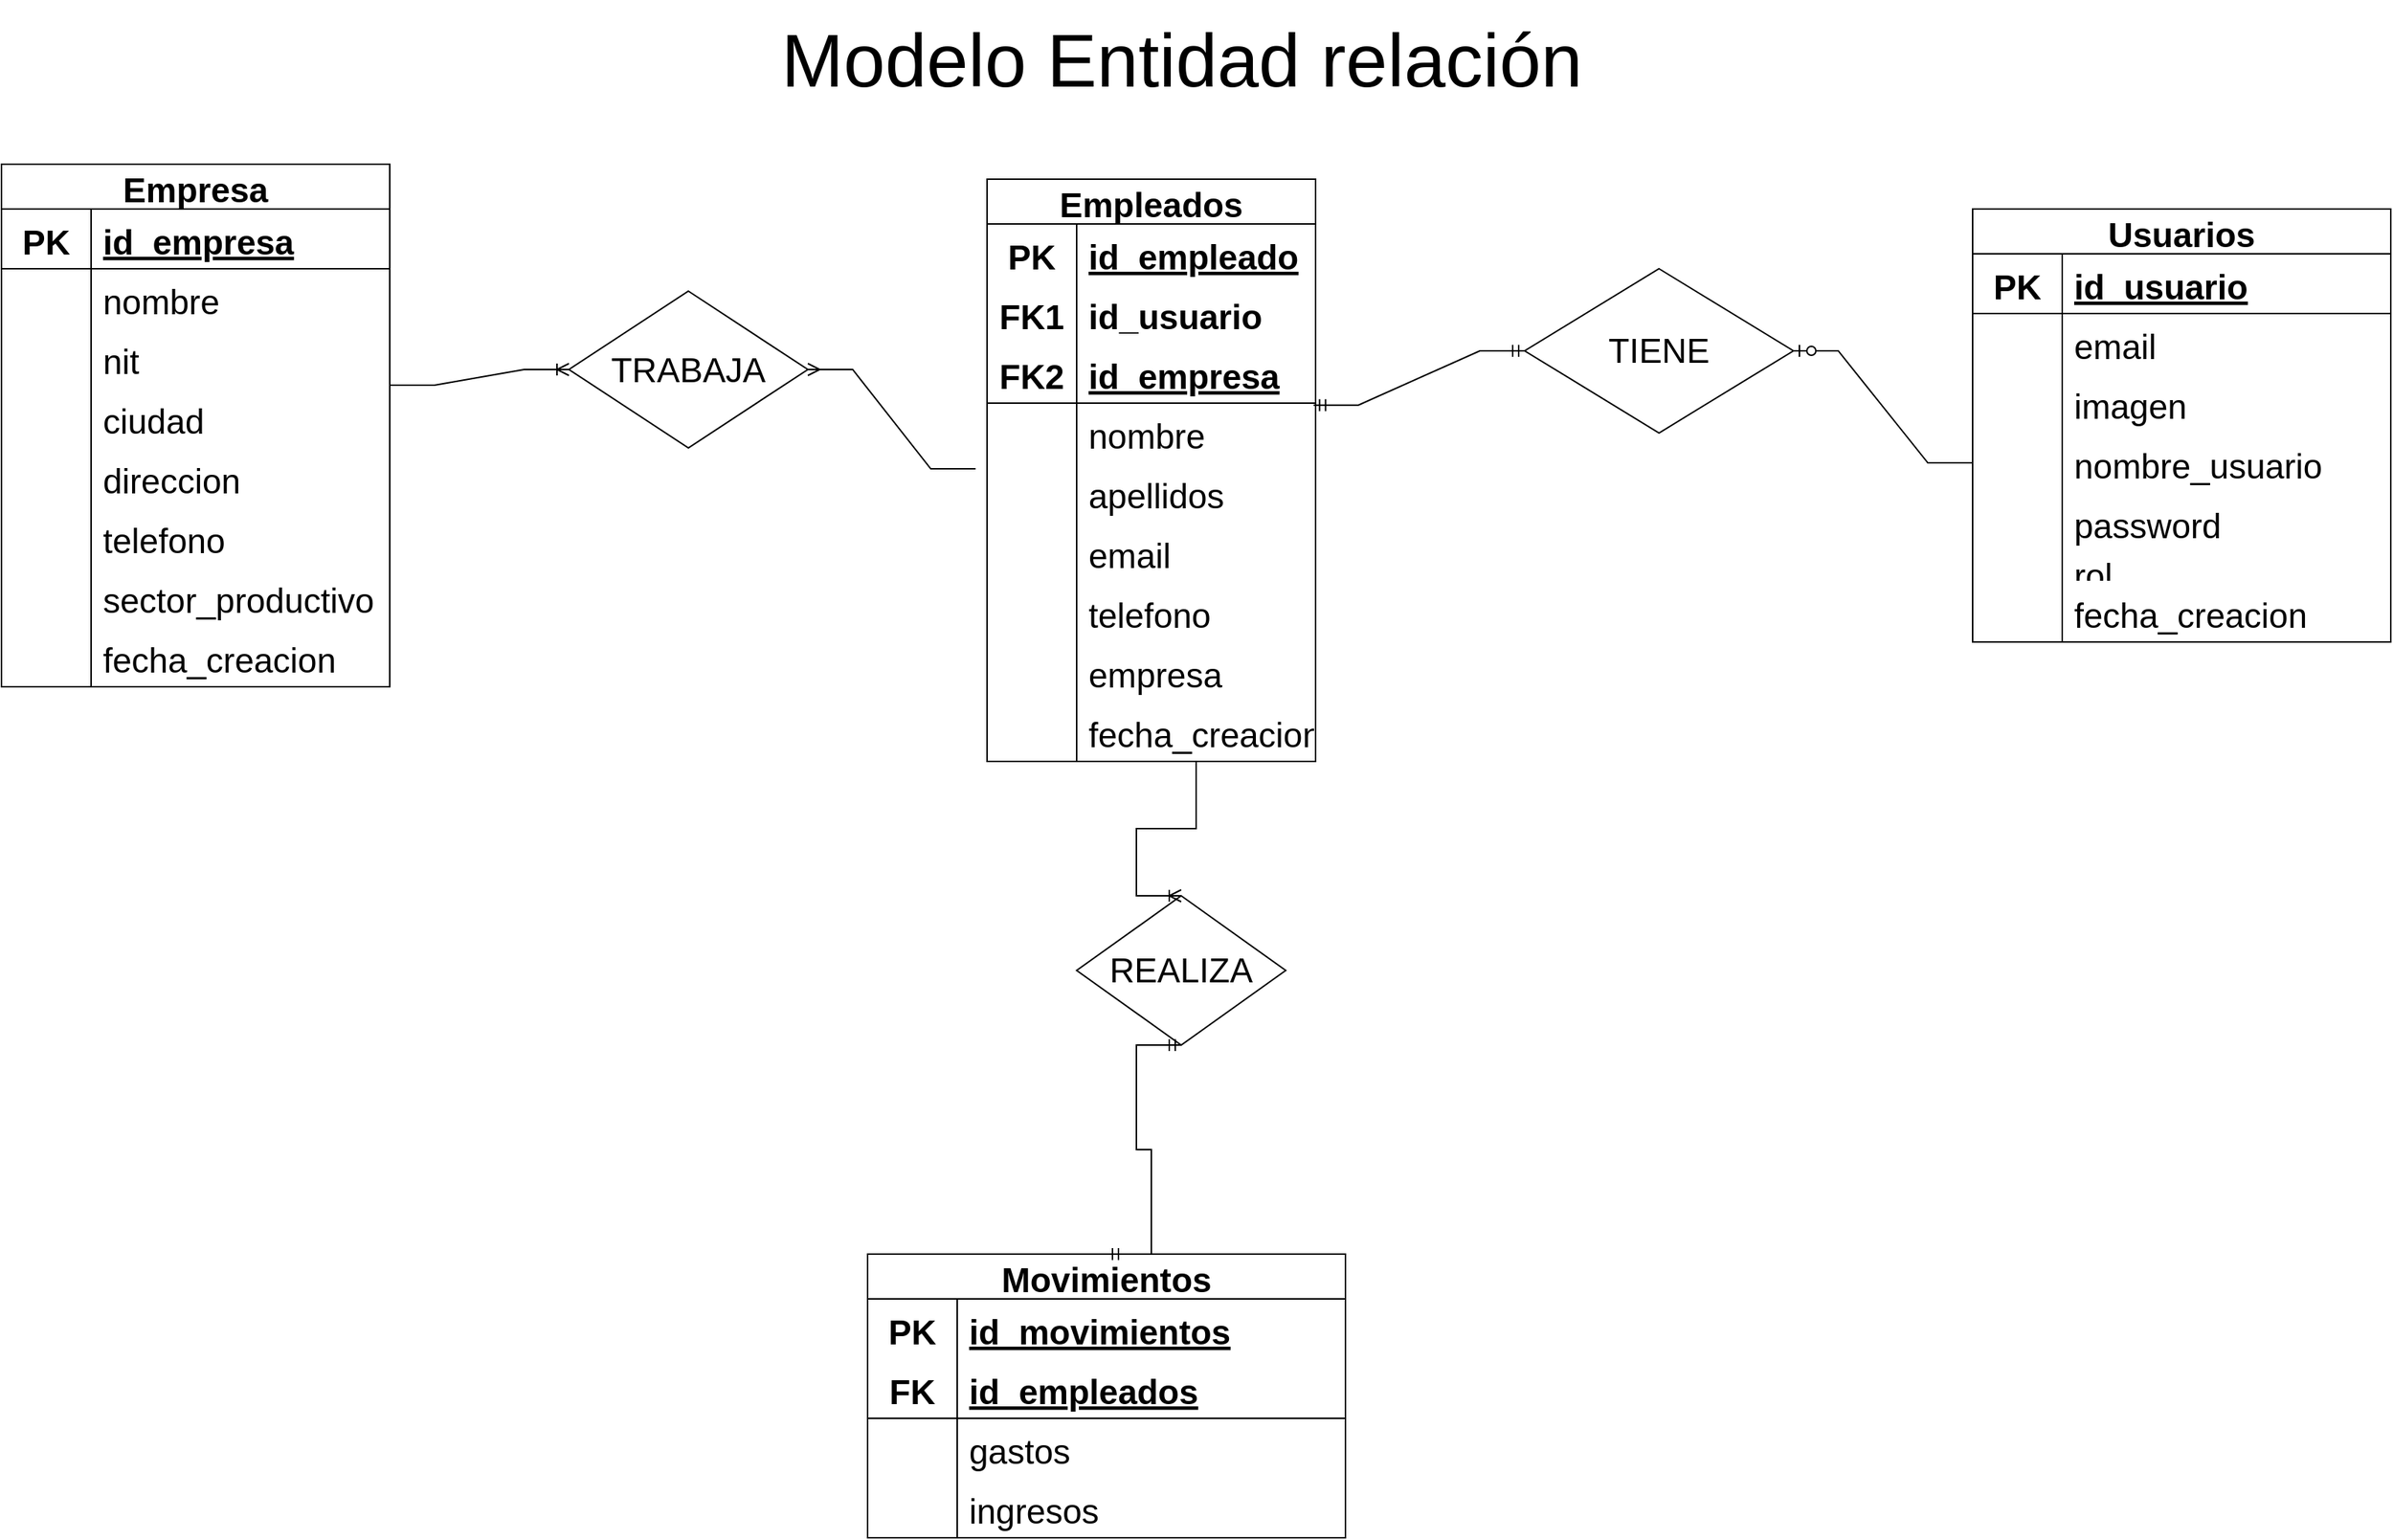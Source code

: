 <mxfile version="20.2.8" type="device"><diagram id="C5RBs43oDa-KdzZeNtuy" name="Page-1"><mxGraphModel dx="1955" dy="2163" grid="1" gridSize="20" guides="1" tooltips="1" connect="1" arrows="1" fold="1" page="1" pageScale="1" pageWidth="850" pageHeight="1100" background="none" math="0" shadow="0"><root><mxCell id="WIyWlLk6GJQsqaUBKTNV-0"/><mxCell id="WIyWlLk6GJQsqaUBKTNV-1" parent="WIyWlLk6GJQsqaUBKTNV-0"/><mxCell id="b3w8tE_dYcoApSm9HIYq-9" value="Empresa" style="shape=table;startSize=30;container=1;collapsible=1;childLayout=tableLayout;fixedRows=1;rowLines=0;fontStyle=1;align=center;resizeLast=1;flipH=1;flipV=1;direction=west;fontSize=23;" parent="WIyWlLk6GJQsqaUBKTNV-1" vertex="1"><mxGeometry x="60" y="110" width="260" height="350" as="geometry"/></mxCell><mxCell id="b3w8tE_dYcoApSm9HIYq-10" value="" style="shape=tableRow;horizontal=0;startSize=0;swimlaneHead=0;swimlaneBody=0;fillColor=none;collapsible=0;dropTarget=0;points=[[0,0.5],[1,0.5]];portConstraint=eastwest;top=0;left=0;right=0;bottom=1;fontSize=23;" parent="b3w8tE_dYcoApSm9HIYq-9" vertex="1"><mxGeometry y="30" width="260" height="40" as="geometry"/></mxCell><mxCell id="b3w8tE_dYcoApSm9HIYq-11" value="PK" style="shape=partialRectangle;connectable=0;fillColor=none;top=0;left=0;bottom=0;right=0;fontStyle=1;overflow=hidden;fontSize=23;" parent="b3w8tE_dYcoApSm9HIYq-10" vertex="1"><mxGeometry width="60" height="40" as="geometry"><mxRectangle width="60" height="40" as="alternateBounds"/></mxGeometry></mxCell><mxCell id="b3w8tE_dYcoApSm9HIYq-12" value="id_empresa" style="shape=partialRectangle;connectable=0;fillColor=none;top=0;left=0;bottom=0;right=0;align=left;spacingLeft=6;fontStyle=5;overflow=hidden;fontSize=23;" parent="b3w8tE_dYcoApSm9HIYq-10" vertex="1"><mxGeometry x="60" width="200" height="40" as="geometry"><mxRectangle width="200" height="40" as="alternateBounds"/></mxGeometry></mxCell><mxCell id="b3w8tE_dYcoApSm9HIYq-13" value="" style="shape=tableRow;horizontal=0;startSize=0;swimlaneHead=0;swimlaneBody=0;fillColor=none;collapsible=0;dropTarget=0;points=[[0,0.5],[1,0.5]];portConstraint=eastwest;top=0;left=0;right=0;bottom=0;fontSize=23;" parent="b3w8tE_dYcoApSm9HIYq-9" vertex="1"><mxGeometry y="70" width="260" height="40" as="geometry"/></mxCell><mxCell id="b3w8tE_dYcoApSm9HIYq-14" value="" style="shape=partialRectangle;connectable=0;fillColor=none;top=0;left=0;bottom=0;right=0;editable=1;overflow=hidden;fontSize=23;" parent="b3w8tE_dYcoApSm9HIYq-13" vertex="1"><mxGeometry width="60" height="40" as="geometry"><mxRectangle width="60" height="40" as="alternateBounds"/></mxGeometry></mxCell><mxCell id="b3w8tE_dYcoApSm9HIYq-15" value="nombre" style="shape=partialRectangle;connectable=0;fillColor=none;top=0;left=0;bottom=0;right=0;align=left;spacingLeft=6;overflow=hidden;fontSize=23;" parent="b3w8tE_dYcoApSm9HIYq-13" vertex="1"><mxGeometry x="60" width="200" height="40" as="geometry"><mxRectangle width="200" height="40" as="alternateBounds"/></mxGeometry></mxCell><mxCell id="b3w8tE_dYcoApSm9HIYq-16" value="" style="shape=tableRow;horizontal=0;startSize=0;swimlaneHead=0;swimlaneBody=0;fillColor=none;collapsible=0;dropTarget=0;points=[[0,0.5],[1,0.5]];portConstraint=eastwest;top=0;left=0;right=0;bottom=0;fontSize=23;" parent="b3w8tE_dYcoApSm9HIYq-9" vertex="1"><mxGeometry y="110" width="260" height="40" as="geometry"/></mxCell><mxCell id="b3w8tE_dYcoApSm9HIYq-17" value="" style="shape=partialRectangle;connectable=0;fillColor=none;top=0;left=0;bottom=0;right=0;editable=1;overflow=hidden;fontSize=23;" parent="b3w8tE_dYcoApSm9HIYq-16" vertex="1"><mxGeometry width="60" height="40" as="geometry"><mxRectangle width="60" height="40" as="alternateBounds"/></mxGeometry></mxCell><mxCell id="b3w8tE_dYcoApSm9HIYq-18" value="nit" style="shape=partialRectangle;connectable=0;fillColor=none;top=0;left=0;bottom=0;right=0;align=left;spacingLeft=6;overflow=hidden;fontSize=23;" parent="b3w8tE_dYcoApSm9HIYq-16" vertex="1"><mxGeometry x="60" width="200" height="40" as="geometry"><mxRectangle width="200" height="40" as="alternateBounds"/></mxGeometry></mxCell><mxCell id="b3w8tE_dYcoApSm9HIYq-19" value="" style="shape=tableRow;horizontal=0;startSize=0;swimlaneHead=0;swimlaneBody=0;fillColor=none;collapsible=0;dropTarget=0;points=[[0,0.5],[1,0.5]];portConstraint=eastwest;top=0;left=0;right=0;bottom=0;fontSize=23;" parent="b3w8tE_dYcoApSm9HIYq-9" vertex="1"><mxGeometry y="150" width="260" height="40" as="geometry"/></mxCell><mxCell id="b3w8tE_dYcoApSm9HIYq-20" value="" style="shape=partialRectangle;connectable=0;fillColor=none;top=0;left=0;bottom=0;right=0;editable=1;overflow=hidden;fontSize=23;" parent="b3w8tE_dYcoApSm9HIYq-19" vertex="1"><mxGeometry width="60" height="40" as="geometry"><mxRectangle width="60" height="40" as="alternateBounds"/></mxGeometry></mxCell><mxCell id="b3w8tE_dYcoApSm9HIYq-21" value="ciudad" style="shape=partialRectangle;connectable=0;fillColor=none;top=0;left=0;bottom=0;right=0;align=left;spacingLeft=6;overflow=hidden;fontSize=23;" parent="b3w8tE_dYcoApSm9HIYq-19" vertex="1"><mxGeometry x="60" width="200" height="40" as="geometry"><mxRectangle width="200" height="40" as="alternateBounds"/></mxGeometry></mxCell><mxCell id="b3w8tE_dYcoApSm9HIYq-28" value="" style="shape=tableRow;horizontal=0;startSize=0;swimlaneHead=0;swimlaneBody=0;fillColor=none;collapsible=0;dropTarget=0;points=[[0,0.5],[1,0.5]];portConstraint=eastwest;top=0;left=0;right=0;bottom=0;fontSize=23;" parent="b3w8tE_dYcoApSm9HIYq-9" vertex="1"><mxGeometry y="190" width="260" height="40" as="geometry"/></mxCell><mxCell id="b3w8tE_dYcoApSm9HIYq-29" value="" style="shape=partialRectangle;connectable=0;fillColor=none;top=0;left=0;bottom=0;right=0;editable=1;overflow=hidden;fontSize=23;" parent="b3w8tE_dYcoApSm9HIYq-28" vertex="1"><mxGeometry width="60" height="40" as="geometry"><mxRectangle width="60" height="40" as="alternateBounds"/></mxGeometry></mxCell><mxCell id="b3w8tE_dYcoApSm9HIYq-30" value="direccion" style="shape=partialRectangle;connectable=0;fillColor=none;top=0;left=0;bottom=0;right=0;align=left;spacingLeft=6;overflow=hidden;fontSize=23;" parent="b3w8tE_dYcoApSm9HIYq-28" vertex="1"><mxGeometry x="60" width="200" height="40" as="geometry"><mxRectangle width="200" height="40" as="alternateBounds"/></mxGeometry></mxCell><mxCell id="b3w8tE_dYcoApSm9HIYq-44" value="" style="shape=tableRow;horizontal=0;startSize=0;swimlaneHead=0;swimlaneBody=0;fillColor=none;collapsible=0;dropTarget=0;points=[[0,0.5],[1,0.5]];portConstraint=eastwest;top=0;left=0;right=0;bottom=0;fontSize=23;" parent="b3w8tE_dYcoApSm9HIYq-9" vertex="1"><mxGeometry y="230" width="260" height="40" as="geometry"/></mxCell><mxCell id="b3w8tE_dYcoApSm9HIYq-45" value="" style="shape=partialRectangle;connectable=0;fillColor=none;top=0;left=0;bottom=0;right=0;editable=1;overflow=hidden;fontSize=23;" parent="b3w8tE_dYcoApSm9HIYq-44" vertex="1"><mxGeometry width="60" height="40" as="geometry"><mxRectangle width="60" height="40" as="alternateBounds"/></mxGeometry></mxCell><mxCell id="b3w8tE_dYcoApSm9HIYq-46" value="telefono" style="shape=partialRectangle;connectable=0;fillColor=none;top=0;left=0;bottom=0;right=0;align=left;spacingLeft=6;overflow=hidden;fontSize=23;" parent="b3w8tE_dYcoApSm9HIYq-44" vertex="1"><mxGeometry x="60" width="200" height="40" as="geometry"><mxRectangle width="200" height="40" as="alternateBounds"/></mxGeometry></mxCell><mxCell id="b3w8tE_dYcoApSm9HIYq-36" value="" style="shape=tableRow;horizontal=0;startSize=0;swimlaneHead=0;swimlaneBody=0;fillColor=none;collapsible=0;dropTarget=0;points=[[0,0.5],[1,0.5]];portConstraint=eastwest;top=0;left=0;right=0;bottom=0;fontSize=23;" parent="b3w8tE_dYcoApSm9HIYq-9" vertex="1"><mxGeometry y="270" width="260" height="40" as="geometry"/></mxCell><mxCell id="b3w8tE_dYcoApSm9HIYq-37" value="" style="shape=partialRectangle;connectable=0;fillColor=none;top=0;left=0;bottom=0;right=0;editable=1;overflow=hidden;fontSize=23;" parent="b3w8tE_dYcoApSm9HIYq-36" vertex="1"><mxGeometry width="60" height="40" as="geometry"><mxRectangle width="60" height="40" as="alternateBounds"/></mxGeometry></mxCell><mxCell id="b3w8tE_dYcoApSm9HIYq-38" value="sector_productivo" style="shape=partialRectangle;connectable=0;fillColor=none;top=0;left=0;bottom=0;right=0;align=left;spacingLeft=6;overflow=hidden;fontSize=23;" parent="b3w8tE_dYcoApSm9HIYq-36" vertex="1"><mxGeometry x="60" width="200" height="40" as="geometry"><mxRectangle width="200" height="40" as="alternateBounds"/></mxGeometry></mxCell><mxCell id="b3w8tE_dYcoApSm9HIYq-40" value="" style="shape=tableRow;horizontal=0;startSize=0;swimlaneHead=0;swimlaneBody=0;fillColor=none;collapsible=0;dropTarget=0;points=[[0,0.5],[1,0.5]];portConstraint=eastwest;top=0;left=0;right=0;bottom=0;fontSize=23;" parent="b3w8tE_dYcoApSm9HIYq-9" vertex="1"><mxGeometry y="310" width="260" height="40" as="geometry"/></mxCell><mxCell id="b3w8tE_dYcoApSm9HIYq-41" value="" style="shape=partialRectangle;connectable=0;fillColor=none;top=0;left=0;bottom=0;right=0;editable=1;overflow=hidden;fontSize=23;" parent="b3w8tE_dYcoApSm9HIYq-40" vertex="1"><mxGeometry width="60" height="40" as="geometry"><mxRectangle width="60" height="40" as="alternateBounds"/></mxGeometry></mxCell><mxCell id="b3w8tE_dYcoApSm9HIYq-42" value="fecha_creacion" style="shape=partialRectangle;connectable=0;fillColor=none;top=0;left=0;bottom=0;right=0;align=left;spacingLeft=6;overflow=hidden;fontSize=23;" parent="b3w8tE_dYcoApSm9HIYq-40" vertex="1"><mxGeometry x="60" width="200" height="40" as="geometry"><mxRectangle width="200" height="40" as="alternateBounds"/></mxGeometry></mxCell><mxCell id="b3w8tE_dYcoApSm9HIYq-47" value="Empleados" style="shape=table;startSize=30;container=1;collapsible=1;childLayout=tableLayout;fixedRows=1;rowLines=0;fontStyle=1;align=center;resizeLast=1;flipH=1;flipV=1;direction=west;fontSize=23;" parent="WIyWlLk6GJQsqaUBKTNV-1" vertex="1"><mxGeometry x="720" y="120" width="220" height="390" as="geometry"/></mxCell><mxCell id="b3w8tE_dYcoApSm9HIYq-48" value="" style="shape=tableRow;horizontal=0;startSize=0;swimlaneHead=0;swimlaneBody=0;fillColor=none;collapsible=0;dropTarget=0;points=[[0,0.5],[1,0.5]];portConstraint=eastwest;top=0;left=0;right=0;bottom=0;fontSize=23;" parent="b3w8tE_dYcoApSm9HIYq-47" vertex="1"><mxGeometry y="30" width="220" height="40" as="geometry"/></mxCell><mxCell id="b3w8tE_dYcoApSm9HIYq-49" value="PK" style="shape=partialRectangle;connectable=0;fillColor=none;top=0;left=0;bottom=0;right=0;fontStyle=1;overflow=hidden;fontSize=23;" parent="b3w8tE_dYcoApSm9HIYq-48" vertex="1"><mxGeometry width="60" height="40" as="geometry"><mxRectangle width="60" height="40" as="alternateBounds"/></mxGeometry></mxCell><mxCell id="b3w8tE_dYcoApSm9HIYq-50" value="id_empleado" style="shape=partialRectangle;connectable=0;fillColor=none;top=0;left=0;bottom=0;right=0;align=left;spacingLeft=6;fontStyle=5;overflow=hidden;fontSize=23;" parent="b3w8tE_dYcoApSm9HIYq-48" vertex="1"><mxGeometry x="60" width="160" height="40" as="geometry"><mxRectangle width="160" height="40" as="alternateBounds"/></mxGeometry></mxCell><mxCell id="b3w8tE_dYcoApSm9HIYq-61" value="" style="shape=tableRow;horizontal=0;startSize=0;swimlaneHead=0;swimlaneBody=0;fillColor=none;collapsible=0;dropTarget=0;points=[[0,0.5],[1,0.5]];portConstraint=eastwest;top=0;left=0;right=0;bottom=0;fontSize=23;" parent="b3w8tE_dYcoApSm9HIYq-47" vertex="1"><mxGeometry y="70" width="220" height="40" as="geometry"/></mxCell><mxCell id="b3w8tE_dYcoApSm9HIYq-62" value="FK1" style="shape=partialRectangle;connectable=0;fillColor=none;top=0;left=0;bottom=0;right=0;fontStyle=1;overflow=hidden;fontSize=23;" parent="b3w8tE_dYcoApSm9HIYq-61" vertex="1"><mxGeometry width="60" height="40" as="geometry"><mxRectangle width="60" height="40" as="alternateBounds"/></mxGeometry></mxCell><mxCell id="b3w8tE_dYcoApSm9HIYq-63" value="id_usuario" style="shape=partialRectangle;connectable=0;fillColor=none;top=0;left=0;bottom=0;right=0;align=left;spacingLeft=6;fontStyle=1;overflow=hidden;fontSize=23;" parent="b3w8tE_dYcoApSm9HIYq-61" vertex="1"><mxGeometry x="60" width="160" height="40" as="geometry"><mxRectangle width="160" height="40" as="alternateBounds"/></mxGeometry></mxCell><mxCell id="b3w8tE_dYcoApSm9HIYq-51" value="" style="shape=tableRow;horizontal=0;startSize=0;swimlaneHead=0;swimlaneBody=0;fillColor=none;collapsible=0;dropTarget=0;points=[[0,0.5],[1,0.5]];portConstraint=eastwest;top=0;left=0;right=0;bottom=1;fontSize=23;" parent="b3w8tE_dYcoApSm9HIYq-47" vertex="1"><mxGeometry y="110" width="220" height="40" as="geometry"/></mxCell><mxCell id="b3w8tE_dYcoApSm9HIYq-52" value="FK2" style="shape=partialRectangle;connectable=0;fillColor=none;top=0;left=0;bottom=0;right=0;fontStyle=1;overflow=hidden;fontSize=23;" parent="b3w8tE_dYcoApSm9HIYq-51" vertex="1"><mxGeometry width="60" height="40" as="geometry"><mxRectangle width="60" height="40" as="alternateBounds"/></mxGeometry></mxCell><mxCell id="b3w8tE_dYcoApSm9HIYq-53" value="id_empresa" style="shape=partialRectangle;connectable=0;fillColor=none;top=0;left=0;bottom=0;right=0;align=left;spacingLeft=6;fontStyle=5;overflow=hidden;fontSize=23;" parent="b3w8tE_dYcoApSm9HIYq-51" vertex="1"><mxGeometry x="60" width="160" height="40" as="geometry"><mxRectangle width="160" height="40" as="alternateBounds"/></mxGeometry></mxCell><mxCell id="b3w8tE_dYcoApSm9HIYq-54" value="" style="shape=tableRow;horizontal=0;startSize=0;swimlaneHead=0;swimlaneBody=0;fillColor=none;collapsible=0;dropTarget=0;points=[[0,0.5],[1,0.5]];portConstraint=eastwest;top=0;left=0;right=0;bottom=0;fontSize=23;" parent="b3w8tE_dYcoApSm9HIYq-47" vertex="1"><mxGeometry y="150" width="220" height="40" as="geometry"/></mxCell><mxCell id="b3w8tE_dYcoApSm9HIYq-55" value="" style="shape=partialRectangle;connectable=0;fillColor=none;top=0;left=0;bottom=0;right=0;editable=1;overflow=hidden;fontSize=23;" parent="b3w8tE_dYcoApSm9HIYq-54" vertex="1"><mxGeometry width="60" height="40" as="geometry"><mxRectangle width="60" height="40" as="alternateBounds"/></mxGeometry></mxCell><mxCell id="b3w8tE_dYcoApSm9HIYq-56" value="nombre" style="shape=partialRectangle;connectable=0;fillColor=none;top=0;left=0;bottom=0;right=0;align=left;spacingLeft=6;overflow=hidden;fontSize=23;" parent="b3w8tE_dYcoApSm9HIYq-54" vertex="1"><mxGeometry x="60" width="160" height="40" as="geometry"><mxRectangle width="160" height="40" as="alternateBounds"/></mxGeometry></mxCell><mxCell id="b3w8tE_dYcoApSm9HIYq-57" value="" style="shape=tableRow;horizontal=0;startSize=0;swimlaneHead=0;swimlaneBody=0;fillColor=none;collapsible=0;dropTarget=0;points=[[0,0.5],[1,0.5]];portConstraint=eastwest;top=0;left=0;right=0;bottom=0;fontSize=23;" parent="b3w8tE_dYcoApSm9HIYq-47" vertex="1"><mxGeometry y="190" width="220" height="40" as="geometry"/></mxCell><mxCell id="b3w8tE_dYcoApSm9HIYq-58" value="" style="shape=partialRectangle;connectable=0;fillColor=none;top=0;left=0;bottom=0;right=0;editable=1;overflow=hidden;fontSize=23;" parent="b3w8tE_dYcoApSm9HIYq-57" vertex="1"><mxGeometry width="60" height="40" as="geometry"><mxRectangle width="60" height="40" as="alternateBounds"/></mxGeometry></mxCell><mxCell id="b3w8tE_dYcoApSm9HIYq-59" value="apellidos" style="shape=partialRectangle;connectable=0;fillColor=none;top=0;left=0;bottom=0;right=0;align=left;spacingLeft=6;overflow=hidden;fontSize=23;" parent="b3w8tE_dYcoApSm9HIYq-57" vertex="1"><mxGeometry x="60" width="160" height="40" as="geometry"><mxRectangle width="160" height="40" as="alternateBounds"/></mxGeometry></mxCell><mxCell id="b3w8tE_dYcoApSm9HIYq-65" value="" style="shape=tableRow;horizontal=0;startSize=0;swimlaneHead=0;swimlaneBody=0;fillColor=none;collapsible=0;dropTarget=0;points=[[0,0.5],[1,0.5]];portConstraint=eastwest;top=0;left=0;right=0;bottom=0;fontSize=23;" parent="b3w8tE_dYcoApSm9HIYq-47" vertex="1"><mxGeometry y="230" width="220" height="40" as="geometry"/></mxCell><mxCell id="b3w8tE_dYcoApSm9HIYq-66" value="" style="shape=partialRectangle;connectable=0;fillColor=none;top=0;left=0;bottom=0;right=0;editable=1;overflow=hidden;fontSize=23;" parent="b3w8tE_dYcoApSm9HIYq-65" vertex="1"><mxGeometry width="60" height="40" as="geometry"><mxRectangle width="60" height="40" as="alternateBounds"/></mxGeometry></mxCell><mxCell id="b3w8tE_dYcoApSm9HIYq-67" value="email" style="shape=partialRectangle;connectable=0;fillColor=none;top=0;left=0;bottom=0;right=0;align=left;spacingLeft=6;overflow=hidden;fontSize=23;" parent="b3w8tE_dYcoApSm9HIYq-65" vertex="1"><mxGeometry x="60" width="160" height="40" as="geometry"><mxRectangle width="160" height="40" as="alternateBounds"/></mxGeometry></mxCell><mxCell id="b3w8tE_dYcoApSm9HIYq-69" value="" style="shape=tableRow;horizontal=0;startSize=0;swimlaneHead=0;swimlaneBody=0;fillColor=none;collapsible=0;dropTarget=0;points=[[0,0.5],[1,0.5]];portConstraint=eastwest;top=0;left=0;right=0;bottom=0;fontSize=23;" parent="b3w8tE_dYcoApSm9HIYq-47" vertex="1"><mxGeometry y="270" width="220" height="40" as="geometry"/></mxCell><mxCell id="b3w8tE_dYcoApSm9HIYq-70" value="" style="shape=partialRectangle;connectable=0;fillColor=none;top=0;left=0;bottom=0;right=0;editable=1;overflow=hidden;fontSize=23;" parent="b3w8tE_dYcoApSm9HIYq-69" vertex="1"><mxGeometry width="60" height="40" as="geometry"><mxRectangle width="60" height="40" as="alternateBounds"/></mxGeometry></mxCell><mxCell id="b3w8tE_dYcoApSm9HIYq-71" value="telefono" style="shape=partialRectangle;connectable=0;fillColor=none;top=0;left=0;bottom=0;right=0;align=left;spacingLeft=6;overflow=hidden;fontSize=23;" parent="b3w8tE_dYcoApSm9HIYq-69" vertex="1"><mxGeometry x="60" width="160" height="40" as="geometry"><mxRectangle width="160" height="40" as="alternateBounds"/></mxGeometry></mxCell><mxCell id="b3w8tE_dYcoApSm9HIYq-73" value="" style="shape=tableRow;horizontal=0;startSize=0;swimlaneHead=0;swimlaneBody=0;fillColor=none;collapsible=0;dropTarget=0;points=[[0,0.5],[1,0.5]];portConstraint=eastwest;top=0;left=0;right=0;bottom=0;fontSize=23;" parent="b3w8tE_dYcoApSm9HIYq-47" vertex="1"><mxGeometry y="310" width="220" height="40" as="geometry"/></mxCell><mxCell id="b3w8tE_dYcoApSm9HIYq-74" value="" style="shape=partialRectangle;connectable=0;fillColor=none;top=0;left=0;bottom=0;right=0;editable=1;overflow=hidden;fontSize=23;" parent="b3w8tE_dYcoApSm9HIYq-73" vertex="1"><mxGeometry width="60" height="40" as="geometry"><mxRectangle width="60" height="40" as="alternateBounds"/></mxGeometry></mxCell><mxCell id="b3w8tE_dYcoApSm9HIYq-75" value="empresa" style="shape=partialRectangle;connectable=0;fillColor=none;top=0;left=0;bottom=0;right=0;align=left;spacingLeft=6;overflow=hidden;fontSize=23;" parent="b3w8tE_dYcoApSm9HIYq-73" vertex="1"><mxGeometry x="60" width="160" height="40" as="geometry"><mxRectangle width="160" height="40" as="alternateBounds"/></mxGeometry></mxCell><mxCell id="b3w8tE_dYcoApSm9HIYq-77" value="" style="shape=tableRow;horizontal=0;startSize=0;swimlaneHead=0;swimlaneBody=0;fillColor=none;collapsible=0;dropTarget=0;points=[[0,0.5],[1,0.5]];portConstraint=eastwest;top=0;left=0;right=0;bottom=0;fontSize=23;" parent="b3w8tE_dYcoApSm9HIYq-47" vertex="1"><mxGeometry y="350" width="220" height="40" as="geometry"/></mxCell><mxCell id="b3w8tE_dYcoApSm9HIYq-78" value="" style="shape=partialRectangle;connectable=0;fillColor=none;top=0;left=0;bottom=0;right=0;editable=1;overflow=hidden;fontSize=23;" parent="b3w8tE_dYcoApSm9HIYq-77" vertex="1"><mxGeometry width="60" height="40" as="geometry"><mxRectangle width="60" height="40" as="alternateBounds"/></mxGeometry></mxCell><mxCell id="b3w8tE_dYcoApSm9HIYq-79" value="fecha_creacion" style="shape=partialRectangle;connectable=0;fillColor=none;top=0;left=0;bottom=0;right=0;align=left;spacingLeft=6;overflow=hidden;fontSize=23;" parent="b3w8tE_dYcoApSm9HIYq-77" vertex="1"><mxGeometry x="60" width="160" height="40" as="geometry"><mxRectangle width="160" height="40" as="alternateBounds"/></mxGeometry></mxCell><mxCell id="b3w8tE_dYcoApSm9HIYq-93" value="Usuarios" style="shape=table;startSize=30;container=1;collapsible=1;childLayout=tableLayout;fixedRows=1;rowLines=0;fontStyle=1;align=center;resizeLast=1;flipH=1;flipV=1;direction=west;fontSize=23;" parent="WIyWlLk6GJQsqaUBKTNV-1" vertex="1"><mxGeometry x="1380" y="140" width="280" height="290" as="geometry"/></mxCell><mxCell id="b3w8tE_dYcoApSm9HIYq-94" value="" style="shape=tableRow;horizontal=0;startSize=0;swimlaneHead=0;swimlaneBody=0;fillColor=none;collapsible=0;dropTarget=0;points=[[0,0.5],[1,0.5]];portConstraint=eastwest;top=0;left=0;right=0;bottom=1;fontSize=23;" parent="b3w8tE_dYcoApSm9HIYq-93" vertex="1"><mxGeometry y="30" width="280" height="40" as="geometry"/></mxCell><mxCell id="b3w8tE_dYcoApSm9HIYq-95" value="PK" style="shape=partialRectangle;connectable=0;fillColor=none;top=0;left=0;bottom=0;right=0;fontStyle=1;overflow=hidden;fontSize=23;" parent="b3w8tE_dYcoApSm9HIYq-94" vertex="1"><mxGeometry width="60" height="40" as="geometry"><mxRectangle width="60" height="40" as="alternateBounds"/></mxGeometry></mxCell><mxCell id="b3w8tE_dYcoApSm9HIYq-96" value="id_usuario" style="shape=partialRectangle;connectable=0;fillColor=none;top=0;left=0;bottom=0;right=0;align=left;spacingLeft=6;fontStyle=5;overflow=hidden;fontSize=23;" parent="b3w8tE_dYcoApSm9HIYq-94" vertex="1"><mxGeometry x="60" width="220" height="40" as="geometry"><mxRectangle width="220" height="40" as="alternateBounds"/></mxGeometry></mxCell><mxCell id="b3w8tE_dYcoApSm9HIYq-97" value="" style="shape=tableRow;horizontal=0;startSize=0;swimlaneHead=0;swimlaneBody=0;fillColor=none;collapsible=0;dropTarget=0;points=[[0,0.5],[1,0.5]];portConstraint=eastwest;top=0;left=0;right=0;bottom=0;fontSize=23;" parent="b3w8tE_dYcoApSm9HIYq-93" vertex="1"><mxGeometry y="70" width="280" height="40" as="geometry"/></mxCell><mxCell id="b3w8tE_dYcoApSm9HIYq-98" value="" style="shape=partialRectangle;connectable=0;fillColor=none;top=0;left=0;bottom=0;right=0;editable=1;overflow=hidden;fontSize=23;" parent="b3w8tE_dYcoApSm9HIYq-97" vertex="1"><mxGeometry width="60" height="40" as="geometry"><mxRectangle width="60" height="40" as="alternateBounds"/></mxGeometry></mxCell><mxCell id="b3w8tE_dYcoApSm9HIYq-99" value="email" style="shape=partialRectangle;connectable=0;fillColor=none;top=0;left=0;bottom=0;right=0;align=left;spacingLeft=6;overflow=hidden;fontSize=23;" parent="b3w8tE_dYcoApSm9HIYq-97" vertex="1"><mxGeometry x="60" width="220" height="40" as="geometry"><mxRectangle width="220" height="40" as="alternateBounds"/></mxGeometry></mxCell><mxCell id="b3w8tE_dYcoApSm9HIYq-100" value="" style="shape=tableRow;horizontal=0;startSize=0;swimlaneHead=0;swimlaneBody=0;fillColor=none;collapsible=0;dropTarget=0;points=[[0,0.5],[1,0.5]];portConstraint=eastwest;top=0;left=0;right=0;bottom=0;fontSize=23;" parent="b3w8tE_dYcoApSm9HIYq-93" vertex="1"><mxGeometry y="110" width="280" height="40" as="geometry"/></mxCell><mxCell id="b3w8tE_dYcoApSm9HIYq-101" value="" style="shape=partialRectangle;connectable=0;fillColor=none;top=0;left=0;bottom=0;right=0;editable=1;overflow=hidden;fontSize=23;" parent="b3w8tE_dYcoApSm9HIYq-100" vertex="1"><mxGeometry width="60" height="40" as="geometry"><mxRectangle width="60" height="40" as="alternateBounds"/></mxGeometry></mxCell><mxCell id="b3w8tE_dYcoApSm9HIYq-102" value="imagen" style="shape=partialRectangle;connectable=0;fillColor=none;top=0;left=0;bottom=0;right=0;align=left;spacingLeft=6;overflow=hidden;fontSize=23;" parent="b3w8tE_dYcoApSm9HIYq-100" vertex="1"><mxGeometry x="60" width="220" height="40" as="geometry"><mxRectangle width="220" height="40" as="alternateBounds"/></mxGeometry></mxCell><mxCell id="b3w8tE_dYcoApSm9HIYq-103" value="" style="shape=tableRow;horizontal=0;startSize=0;swimlaneHead=0;swimlaneBody=0;fillColor=none;collapsible=0;dropTarget=0;points=[[0,0.5],[1,0.5]];portConstraint=eastwest;top=0;left=0;right=0;bottom=0;fontSize=23;" parent="b3w8tE_dYcoApSm9HIYq-93" vertex="1"><mxGeometry y="150" width="280" height="40" as="geometry"/></mxCell><mxCell id="b3w8tE_dYcoApSm9HIYq-104" value="" style="shape=partialRectangle;connectable=0;fillColor=none;top=0;left=0;bottom=0;right=0;editable=1;overflow=hidden;fontSize=23;" parent="b3w8tE_dYcoApSm9HIYq-103" vertex="1"><mxGeometry width="60" height="40" as="geometry"><mxRectangle width="60" height="40" as="alternateBounds"/></mxGeometry></mxCell><mxCell id="b3w8tE_dYcoApSm9HIYq-105" value="nombre_usuario" style="shape=partialRectangle;connectable=0;fillColor=none;top=0;left=0;bottom=0;right=0;align=left;spacingLeft=6;overflow=hidden;fontSize=23;" parent="b3w8tE_dYcoApSm9HIYq-103" vertex="1"><mxGeometry x="60" width="220" height="40" as="geometry"><mxRectangle width="220" height="40" as="alternateBounds"/></mxGeometry></mxCell><mxCell id="b3w8tE_dYcoApSm9HIYq-107" value="" style="shape=tableRow;horizontal=0;startSize=0;swimlaneHead=0;swimlaneBody=0;fillColor=none;collapsible=0;dropTarget=0;points=[[0,0.5],[1,0.5]];portConstraint=eastwest;top=0;left=0;right=0;bottom=0;fontSize=23;" parent="b3w8tE_dYcoApSm9HIYq-93" vertex="1"><mxGeometry y="190" width="280" height="40" as="geometry"/></mxCell><mxCell id="b3w8tE_dYcoApSm9HIYq-108" value="" style="shape=partialRectangle;connectable=0;fillColor=none;top=0;left=0;bottom=0;right=0;editable=1;overflow=hidden;fontSize=23;" parent="b3w8tE_dYcoApSm9HIYq-107" vertex="1"><mxGeometry width="60" height="40" as="geometry"><mxRectangle width="60" height="40" as="alternateBounds"/></mxGeometry></mxCell><mxCell id="b3w8tE_dYcoApSm9HIYq-109" value="password" style="shape=partialRectangle;connectable=0;fillColor=none;top=0;left=0;bottom=0;right=0;align=left;spacingLeft=6;overflow=hidden;fontSize=23;" parent="b3w8tE_dYcoApSm9HIYq-107" vertex="1"><mxGeometry x="60" width="220" height="40" as="geometry"><mxRectangle width="220" height="40" as="alternateBounds"/></mxGeometry></mxCell><mxCell id="b3w8tE_dYcoApSm9HIYq-111" value="" style="shape=tableRow;horizontal=0;startSize=0;swimlaneHead=0;swimlaneBody=0;fillColor=none;collapsible=0;dropTarget=0;points=[[0,0.5],[1,0.5]];portConstraint=eastwest;top=0;left=0;right=0;bottom=0;fontSize=23;" parent="b3w8tE_dYcoApSm9HIYq-93" vertex="1"><mxGeometry y="230" width="280" height="20" as="geometry"/></mxCell><mxCell id="b3w8tE_dYcoApSm9HIYq-112" value="" style="shape=partialRectangle;connectable=0;fillColor=none;top=0;left=0;bottom=0;right=0;editable=1;overflow=hidden;fontSize=23;" parent="b3w8tE_dYcoApSm9HIYq-111" vertex="1"><mxGeometry width="60" height="20" as="geometry"><mxRectangle width="60" height="20" as="alternateBounds"/></mxGeometry></mxCell><mxCell id="b3w8tE_dYcoApSm9HIYq-113" value="rol" style="shape=partialRectangle;connectable=0;fillColor=none;top=0;left=0;bottom=0;right=0;align=left;spacingLeft=6;overflow=hidden;fontSize=23;" parent="b3w8tE_dYcoApSm9HIYq-111" vertex="1"><mxGeometry x="60" width="220" height="20" as="geometry"><mxRectangle width="220" height="20" as="alternateBounds"/></mxGeometry></mxCell><mxCell id="b3w8tE_dYcoApSm9HIYq-115" value="" style="shape=tableRow;horizontal=0;startSize=0;swimlaneHead=0;swimlaneBody=0;fillColor=none;collapsible=0;dropTarget=0;points=[[0,0.5],[1,0.5]];portConstraint=eastwest;top=0;left=0;right=0;bottom=0;fontSize=23;" parent="b3w8tE_dYcoApSm9HIYq-93" vertex="1"><mxGeometry y="250" width="280" height="40" as="geometry"/></mxCell><mxCell id="b3w8tE_dYcoApSm9HIYq-116" value="" style="shape=partialRectangle;connectable=0;fillColor=none;top=0;left=0;bottom=0;right=0;editable=1;overflow=hidden;fontSize=23;" parent="b3w8tE_dYcoApSm9HIYq-115" vertex="1"><mxGeometry width="60" height="40" as="geometry"><mxRectangle width="60" height="40" as="alternateBounds"/></mxGeometry></mxCell><mxCell id="b3w8tE_dYcoApSm9HIYq-117" value="fecha_creacion" style="shape=partialRectangle;connectable=0;fillColor=none;top=0;left=0;bottom=0;right=0;align=left;spacingLeft=6;overflow=hidden;fontSize=23;" parent="b3w8tE_dYcoApSm9HIYq-115" vertex="1"><mxGeometry x="60" width="220" height="40" as="geometry"><mxRectangle width="220" height="40" as="alternateBounds"/></mxGeometry></mxCell><mxCell id="b3w8tE_dYcoApSm9HIYq-118" value="Movimientos" style="shape=table;startSize=30;container=1;collapsible=1;childLayout=tableLayout;fixedRows=1;rowLines=0;fontStyle=1;align=center;resizeLast=1;flipH=1;flipV=1;direction=west;fontSize=23;" parent="WIyWlLk6GJQsqaUBKTNV-1" vertex="1"><mxGeometry x="640" y="840" width="320" height="190" as="geometry"/></mxCell><mxCell id="b3w8tE_dYcoApSm9HIYq-119" value="" style="shape=tableRow;horizontal=0;startSize=0;swimlaneHead=0;swimlaneBody=0;fillColor=none;collapsible=0;dropTarget=0;points=[[0,0.5],[1,0.5]];portConstraint=eastwest;top=0;left=0;right=0;bottom=0;fontSize=23;" parent="b3w8tE_dYcoApSm9HIYq-118" vertex="1"><mxGeometry y="30" width="320" height="40" as="geometry"/></mxCell><mxCell id="b3w8tE_dYcoApSm9HIYq-120" value="PK" style="shape=partialRectangle;connectable=0;fillColor=none;top=0;left=0;bottom=0;right=0;fontStyle=1;overflow=hidden;fontSize=23;" parent="b3w8tE_dYcoApSm9HIYq-119" vertex="1"><mxGeometry width="60" height="40" as="geometry"><mxRectangle width="60" height="40" as="alternateBounds"/></mxGeometry></mxCell><mxCell id="b3w8tE_dYcoApSm9HIYq-121" value="id_movimientos" style="shape=partialRectangle;connectable=0;fillColor=none;top=0;left=0;bottom=0;right=0;align=left;spacingLeft=6;fontStyle=5;overflow=hidden;fontSize=23;" parent="b3w8tE_dYcoApSm9HIYq-119" vertex="1"><mxGeometry x="60" width="260" height="40" as="geometry"><mxRectangle width="260" height="40" as="alternateBounds"/></mxGeometry></mxCell><mxCell id="b3w8tE_dYcoApSm9HIYq-122" value="" style="shape=tableRow;horizontal=0;startSize=0;swimlaneHead=0;swimlaneBody=0;fillColor=none;collapsible=0;dropTarget=0;points=[[0,0.5],[1,0.5]];portConstraint=eastwest;top=0;left=0;right=0;bottom=1;fontSize=23;" parent="b3w8tE_dYcoApSm9HIYq-118" vertex="1"><mxGeometry y="70" width="320" height="40" as="geometry"/></mxCell><mxCell id="b3w8tE_dYcoApSm9HIYq-123" value="FK" style="shape=partialRectangle;connectable=0;fillColor=none;top=0;left=0;bottom=0;right=0;fontStyle=1;overflow=hidden;fontSize=23;" parent="b3w8tE_dYcoApSm9HIYq-122" vertex="1"><mxGeometry width="60" height="40" as="geometry"><mxRectangle width="60" height="40" as="alternateBounds"/></mxGeometry></mxCell><mxCell id="b3w8tE_dYcoApSm9HIYq-124" value="id_empleados" style="shape=partialRectangle;connectable=0;fillColor=none;top=0;left=0;bottom=0;right=0;align=left;spacingLeft=6;fontStyle=5;overflow=hidden;fontSize=23;" parent="b3w8tE_dYcoApSm9HIYq-122" vertex="1"><mxGeometry x="60" width="260" height="40" as="geometry"><mxRectangle width="260" height="40" as="alternateBounds"/></mxGeometry></mxCell><mxCell id="b3w8tE_dYcoApSm9HIYq-125" value="" style="shape=tableRow;horizontal=0;startSize=0;swimlaneHead=0;swimlaneBody=0;fillColor=none;collapsible=0;dropTarget=0;points=[[0,0.5],[1,0.5]];portConstraint=eastwest;top=0;left=0;right=0;bottom=0;fontSize=23;" parent="b3w8tE_dYcoApSm9HIYq-118" vertex="1"><mxGeometry y="110" width="320" height="40" as="geometry"/></mxCell><mxCell id="b3w8tE_dYcoApSm9HIYq-126" value="" style="shape=partialRectangle;connectable=0;fillColor=none;top=0;left=0;bottom=0;right=0;editable=1;overflow=hidden;fontSize=23;" parent="b3w8tE_dYcoApSm9HIYq-125" vertex="1"><mxGeometry width="60" height="40" as="geometry"><mxRectangle width="60" height="40" as="alternateBounds"/></mxGeometry></mxCell><mxCell id="b3w8tE_dYcoApSm9HIYq-127" value="gastos" style="shape=partialRectangle;connectable=0;fillColor=none;top=0;left=0;bottom=0;right=0;align=left;spacingLeft=6;overflow=hidden;fontSize=23;" parent="b3w8tE_dYcoApSm9HIYq-125" vertex="1"><mxGeometry x="60" width="260" height="40" as="geometry"><mxRectangle width="260" height="40" as="alternateBounds"/></mxGeometry></mxCell><mxCell id="b3w8tE_dYcoApSm9HIYq-128" value="" style="shape=tableRow;horizontal=0;startSize=0;swimlaneHead=0;swimlaneBody=0;fillColor=none;collapsible=0;dropTarget=0;points=[[0,0.5],[1,0.5]];portConstraint=eastwest;top=0;left=0;right=0;bottom=0;fontSize=23;" parent="b3w8tE_dYcoApSm9HIYq-118" vertex="1"><mxGeometry y="150" width="320" height="40" as="geometry"/></mxCell><mxCell id="b3w8tE_dYcoApSm9HIYq-129" value="" style="shape=partialRectangle;connectable=0;fillColor=none;top=0;left=0;bottom=0;right=0;editable=1;overflow=hidden;fontSize=23;" parent="b3w8tE_dYcoApSm9HIYq-128" vertex="1"><mxGeometry width="60" height="40" as="geometry"><mxRectangle width="60" height="40" as="alternateBounds"/></mxGeometry></mxCell><mxCell id="b3w8tE_dYcoApSm9HIYq-130" value="ingresos" style="shape=partialRectangle;connectable=0;fillColor=none;top=0;left=0;bottom=0;right=0;align=left;spacingLeft=6;overflow=hidden;fontSize=23;" parent="b3w8tE_dYcoApSm9HIYq-128" vertex="1"><mxGeometry x="60" width="260" height="40" as="geometry"><mxRectangle width="260" height="40" as="alternateBounds"/></mxGeometry></mxCell><mxCell id="b3w8tE_dYcoApSm9HIYq-131" value="TRABAJA" style="shape=rhombus;perimeter=rhombusPerimeter;whiteSpace=wrap;html=1;align=center;flipH=1;flipV=1;direction=west;fontSize=23;" parent="WIyWlLk6GJQsqaUBKTNV-1" vertex="1"><mxGeometry x="440" y="195" width="160" height="105" as="geometry"/></mxCell><mxCell id="b3w8tE_dYcoApSm9HIYq-132" value="TIENE" style="shape=rhombus;perimeter=rhombusPerimeter;whiteSpace=wrap;html=1;align=center;flipH=1;flipV=1;direction=west;fontSize=23;" parent="WIyWlLk6GJQsqaUBKTNV-1" vertex="1"><mxGeometry x="1080" y="180" width="180" height="110" as="geometry"/></mxCell><mxCell id="b3w8tE_dYcoApSm9HIYq-133" value="REALIZA" style="shape=rhombus;perimeter=rhombusPerimeter;whiteSpace=wrap;html=1;align=center;flipH=1;flipV=1;direction=west;fontSize=23;" parent="WIyWlLk6GJQsqaUBKTNV-1" vertex="1"><mxGeometry x="780" y="600" width="140" height="100" as="geometry"/></mxCell><mxCell id="b3w8tE_dYcoApSm9HIYq-135" value="" style="edgeStyle=entityRelationEdgeStyle;fontSize=23;html=1;endArrow=ERmany;entryX=0;entryY=0.5;entryDx=0;entryDy=0;exitX=-0.035;exitY=0.1;exitDx=0;exitDy=0;exitPerimeter=0;rounded=0;" parent="WIyWlLk6GJQsqaUBKTNV-1" source="b3w8tE_dYcoApSm9HIYq-57" target="b3w8tE_dYcoApSm9HIYq-131" edge="1"><mxGeometry width="100" height="100" relative="1" as="geometry"><mxPoint x="120" y="530" as="sourcePoint"/><mxPoint x="120" y="430.0" as="targetPoint"/></mxGeometry></mxCell><mxCell id="b3w8tE_dYcoApSm9HIYq-139" value="" style="edgeStyle=entityRelationEdgeStyle;fontSize=23;html=1;endArrow=ERmandOne;startArrow=ERmandOne;exitX=0.5;exitY=0;exitDx=0;exitDy=0;entryX=0.5;entryY=1;entryDx=0;entryDy=0;rounded=0;" parent="WIyWlLk6GJQsqaUBKTNV-1" source="b3w8tE_dYcoApSm9HIYq-133" target="b3w8tE_dYcoApSm9HIYq-118" edge="1"><mxGeometry width="100" height="100" relative="1" as="geometry"><mxPoint x="730" y="135.0" as="sourcePoint"/><mxPoint x="630" y="235.0" as="targetPoint"/></mxGeometry></mxCell><mxCell id="b3w8tE_dYcoApSm9HIYq-134" value="" style="edgeStyle=entityRelationEdgeStyle;fontSize=23;html=1;endArrow=ERoneToMany;exitX=1;exitY=-0.05;exitDx=0;exitDy=0;rounded=0;exitPerimeter=0;" parent="WIyWlLk6GJQsqaUBKTNV-1" source="b3w8tE_dYcoApSm9HIYq-19" target="b3w8tE_dYcoApSm9HIYq-131" edge="1"><mxGeometry width="100" height="100" relative="1" as="geometry"><mxPoint x="260.0" y="375.0" as="sourcePoint"/><mxPoint x="120.0" y="165.0" as="targetPoint"/></mxGeometry></mxCell><mxCell id="b3w8tE_dYcoApSm9HIYq-136" value="" style="edgeStyle=entityRelationEdgeStyle;fontSize=23;html=1;endArrow=ERmandOne;startArrow=ERmandOne;exitX=0.994;exitY=0.033;exitDx=0;exitDy=0;entryX=1;entryY=0.5;entryDx=0;entryDy=0;exitPerimeter=0;rounded=0;" parent="WIyWlLk6GJQsqaUBKTNV-1" source="b3w8tE_dYcoApSm9HIYq-54" target="b3w8tE_dYcoApSm9HIYq-132" edge="1"><mxGeometry width="100" height="100" relative="1" as="geometry"><mxPoint x="248.92" y="841.429" as="sourcePoint"/><mxPoint x="148.92" y="941.429" as="targetPoint"/></mxGeometry></mxCell><mxCell id="b3w8tE_dYcoApSm9HIYq-137" value="" style="edgeStyle=entityRelationEdgeStyle;fontSize=23;html=1;endArrow=ERzeroToOne;endFill=1;entryX=0;entryY=0.5;entryDx=0;entryDy=0;exitX=0;exitY=0.5;exitDx=0;exitDy=0;rounded=0;" parent="WIyWlLk6GJQsqaUBKTNV-1" source="b3w8tE_dYcoApSm9HIYq-103" target="b3w8tE_dYcoApSm9HIYq-132" edge="1"><mxGeometry width="100" height="100" relative="1" as="geometry"><mxPoint x="700" y="855.0" as="sourcePoint"/><mxPoint x="600" y="955.0" as="targetPoint"/></mxGeometry></mxCell><mxCell id="b3w8tE_dYcoApSm9HIYq-138" value="" style="edgeStyle=entityRelationEdgeStyle;fontSize=23;html=1;endArrow=ERoneToMany;entryX=0.5;entryY=1;entryDx=0;entryDy=0;exitX=0.5;exitY=0;exitDx=0;exitDy=0;rounded=0;" parent="WIyWlLk6GJQsqaUBKTNV-1" source="b3w8tE_dYcoApSm9HIYq-47" target="b3w8tE_dYcoApSm9HIYq-133" edge="1"><mxGeometry width="100" height="100" relative="1" as="geometry"><mxPoint x="1200" y="420" as="sourcePoint"/><mxPoint x="210" y="645.0" as="targetPoint"/></mxGeometry></mxCell><mxCell id="KJaT2PYPoeZotCT1lgXa-0" value="&lt;font style=&quot;font-size: 50px;&quot;&gt;Modelo Entidad relación&lt;/font&gt;" style="text;html=1;align=center;verticalAlign=middle;resizable=0;points=[];autosize=1;strokeColor=none;fillColor=none;" vertex="1" parent="WIyWlLk6GJQsqaUBKTNV-1"><mxGeometry x="560" width="580" height="80" as="geometry"/></mxCell></root></mxGraphModel></diagram></mxfile>